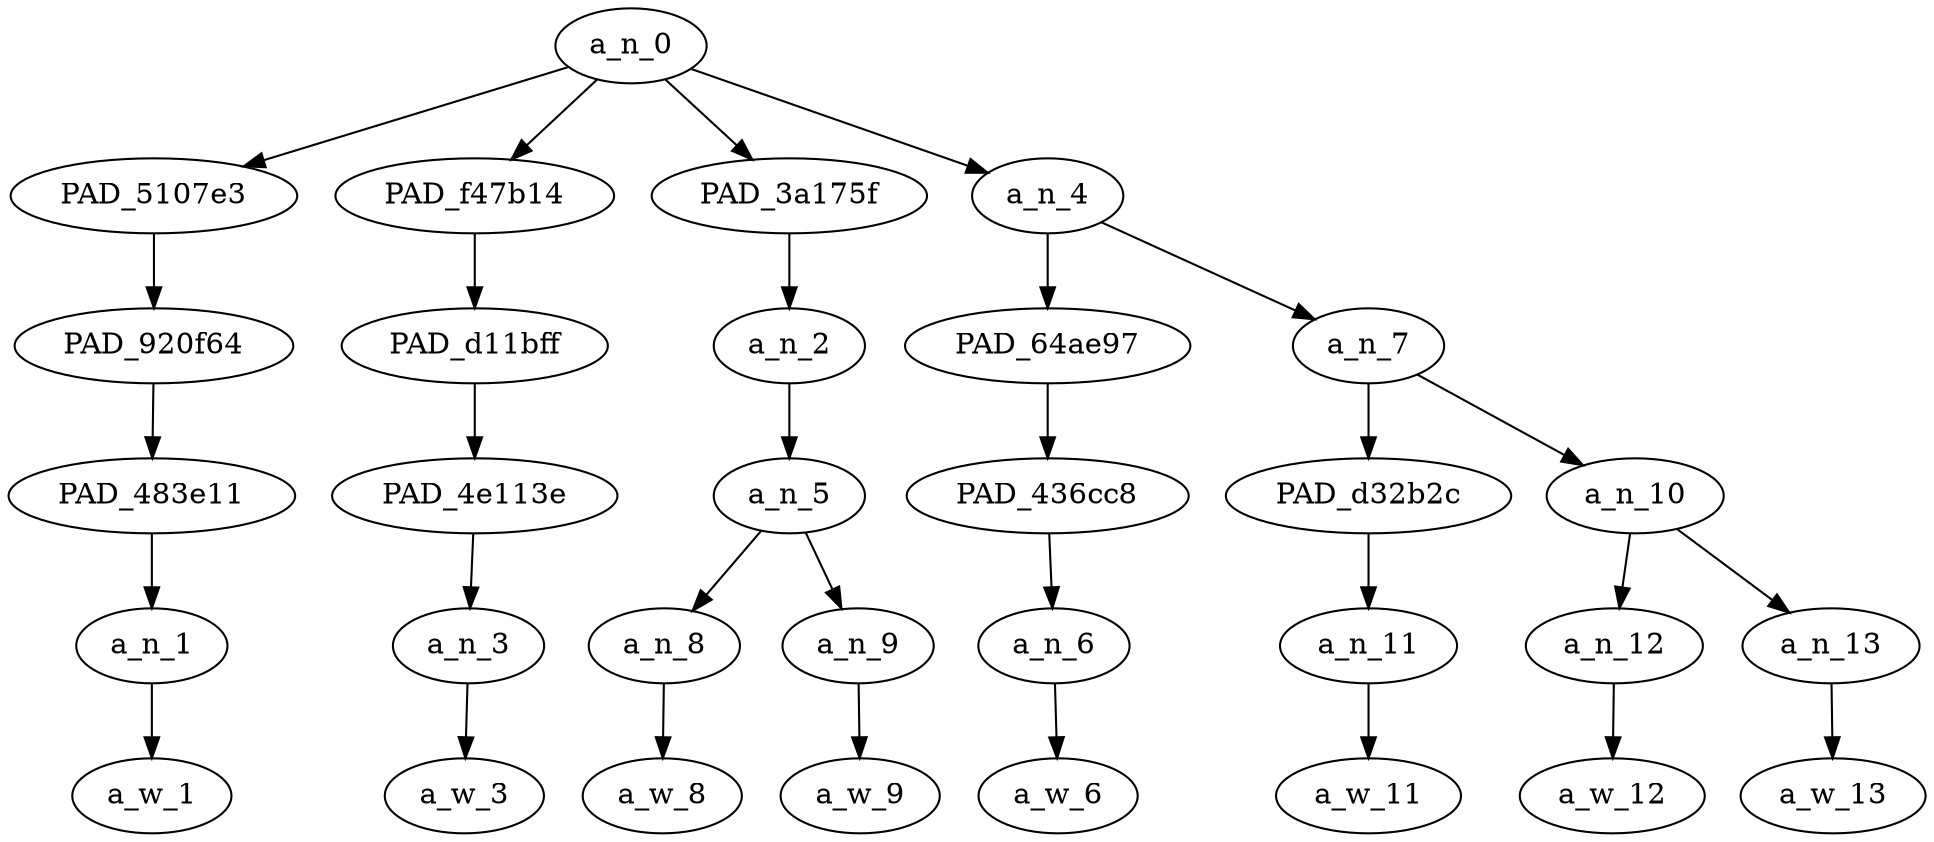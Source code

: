 strict digraph "" {
	a_n_0	[div_dir=1,
		index=0,
		level=5,
		pos="2.40625,5!",
		text_span="[0, 1, 2, 3, 4, 5, 6, 7]",
		value=1.00000003];
	PAD_5107e3	[div_dir=1,
		index=0,
		level=4,
		pos="0.0,4!",
		text_span="[0]",
		value=0.08841881];
	a_n_0 -> PAD_5107e3;
	PAD_f47b14	[div_dir=1,
		index=2,
		level=4,
		pos="3.0,4!",
		text_span="[3]",
		value=0.06371024];
	a_n_0 -> PAD_f47b14;
	PAD_3a175f	[div_dir=-1,
		index=1,
		level=4,
		pos="1.5,4!",
		text_span="[1, 2]",
		value=0.14655196];
	a_n_0 -> PAD_3a175f;
	a_n_4	[div_dir=1,
		index=3,
		level=4,
		pos="5.125,4!",
		text_span="[4, 5, 6, 7]",
		value=0.70118136];
	a_n_0 -> a_n_4;
	PAD_920f64	[div_dir=1,
		index=0,
		level=3,
		pos="0.0,3!",
		text_span="[0]",
		value=0.08841881];
	PAD_5107e3 -> PAD_920f64;
	PAD_483e11	[div_dir=1,
		index=0,
		level=2,
		pos="0.0,2!",
		text_span="[0]",
		value=0.08841881];
	PAD_920f64 -> PAD_483e11;
	a_n_1	[div_dir=1,
		index=0,
		level=1,
		pos="0.0,1!",
		text_span="[0]",
		value=0.08841881];
	PAD_483e11 -> a_n_1;
	a_w_1	[div_dir=0,
		index=0,
		level=0,
		pos="0,0!",
		text_span="[0]",
		value="<user>"];
	a_n_1 -> a_w_1;
	PAD_d11bff	[div_dir=1,
		index=2,
		level=3,
		pos="3.0,3!",
		text_span="[3]",
		value=0.06371024];
	PAD_f47b14 -> PAD_d11bff;
	PAD_4e113e	[div_dir=1,
		index=2,
		level=2,
		pos="3.0,2!",
		text_span="[3]",
		value=0.06371024];
	PAD_d11bff -> PAD_4e113e;
	a_n_3	[div_dir=1,
		index=3,
		level=1,
		pos="3.0,1!",
		text_span="[3]",
		value=0.06371024];
	PAD_4e113e -> a_n_3;
	a_w_3	[div_dir=0,
		index=3,
		level=0,
		pos="3,0!",
		text_span="[3]",
		value=she];
	a_n_3 -> a_w_3;
	a_n_2	[div_dir=-1,
		index=1,
		level=3,
		pos="1.5,3!",
		text_span="[1, 2]",
		value=0.14655196];
	PAD_3a175f -> a_n_2;
	a_n_5	[div_dir=-1,
		index=1,
		level=2,
		pos="1.5,2!",
		text_span="[1, 2]",
		value=0.14650509];
	a_n_2 -> a_n_5;
	a_n_8	[div_dir=-1,
		index=1,
		level=1,
		pos="1.0,1!",
		text_span="[1]",
		value=0.06375169];
	a_n_5 -> a_n_8;
	a_n_9	[div_dir=-1,
		index=2,
		level=1,
		pos="2.0,1!",
		text_span="[2]",
		value=0.08270652];
	a_n_5 -> a_n_9;
	a_w_8	[div_dir=0,
		index=1,
		level=0,
		pos="1,0!",
		text_span="[1]",
		value=so];
	a_n_8 -> a_w_8;
	a_w_9	[div_dir=0,
		index=2,
		level=0,
		pos="2,0!",
		text_span="[2]",
		value=basically];
	a_n_9 -> a_w_9;
	PAD_64ae97	[div_dir=1,
		index=3,
		level=3,
		pos="4.0,3!",
		text_span="[4]",
		value=0.08236664];
	a_n_4 -> PAD_64ae97;
	a_n_7	[div_dir=-1,
		index=4,
		level=3,
		pos="6.25,3!",
		text_span="[5, 6, 7]",
		value=0.61871473];
	a_n_4 -> a_n_7;
	PAD_436cc8	[div_dir=1,
		index=3,
		level=2,
		pos="4.0,2!",
		text_span="[4]",
		value=0.08236664];
	PAD_64ae97 -> PAD_436cc8;
	a_n_6	[div_dir=1,
		index=4,
		level=1,
		pos="4.0,1!",
		text_span="[4]",
		value=0.08236664];
	PAD_436cc8 -> a_n_6;
	a_w_6	[div_dir=0,
		index=4,
		level=0,
		pos="4,0!",
		text_span="[4]",
		value=saying];
	a_n_6 -> a_w_6;
	PAD_d32b2c	[div_dir=-1,
		index=5,
		level=2,
		pos="7.0,2!",
		text_span="[7]",
		value=0.18952855];
	a_n_7 -> PAD_d32b2c;
	a_n_10	[div_dir=1,
		index=4,
		level=2,
		pos="5.5,2!",
		text_span="[5, 6]",
		value=0.42906832];
	a_n_7 -> a_n_10;
	a_n_11	[div_dir=-1,
		index=7,
		level=1,
		pos="7.0,1!",
		text_span="[7]",
		value=0.18952855];
	PAD_d32b2c -> a_n_11;
	a_w_11	[div_dir=0,
		index=7,
		level=0,
		pos="7,0!",
		text_span="[7]",
		value=nuffin];
	a_n_11 -> a_w_11;
	a_n_12	[div_dir=1,
		index=5,
		level=1,
		pos="5.0,1!",
		text_span="[5]",
		value=0.22856840];
	a_n_10 -> a_n_12;
	a_n_13	[div_dir=-1,
		index=6,
		level=1,
		pos="6.0,1!",
		text_span="[6]",
		value=0.20030859];
	a_n_10 -> a_n_13;
	a_w_12	[div_dir=0,
		index=5,
		level=0,
		pos="5,0!",
		text_span="[5]",
		value=amari];
	a_n_12 -> a_w_12;
	a_w_13	[div_dir=0,
		index=6,
		level=0,
		pos="6,0!",
		text_span="[6]",
		value=dindu];
	a_n_13 -> a_w_13;
}
